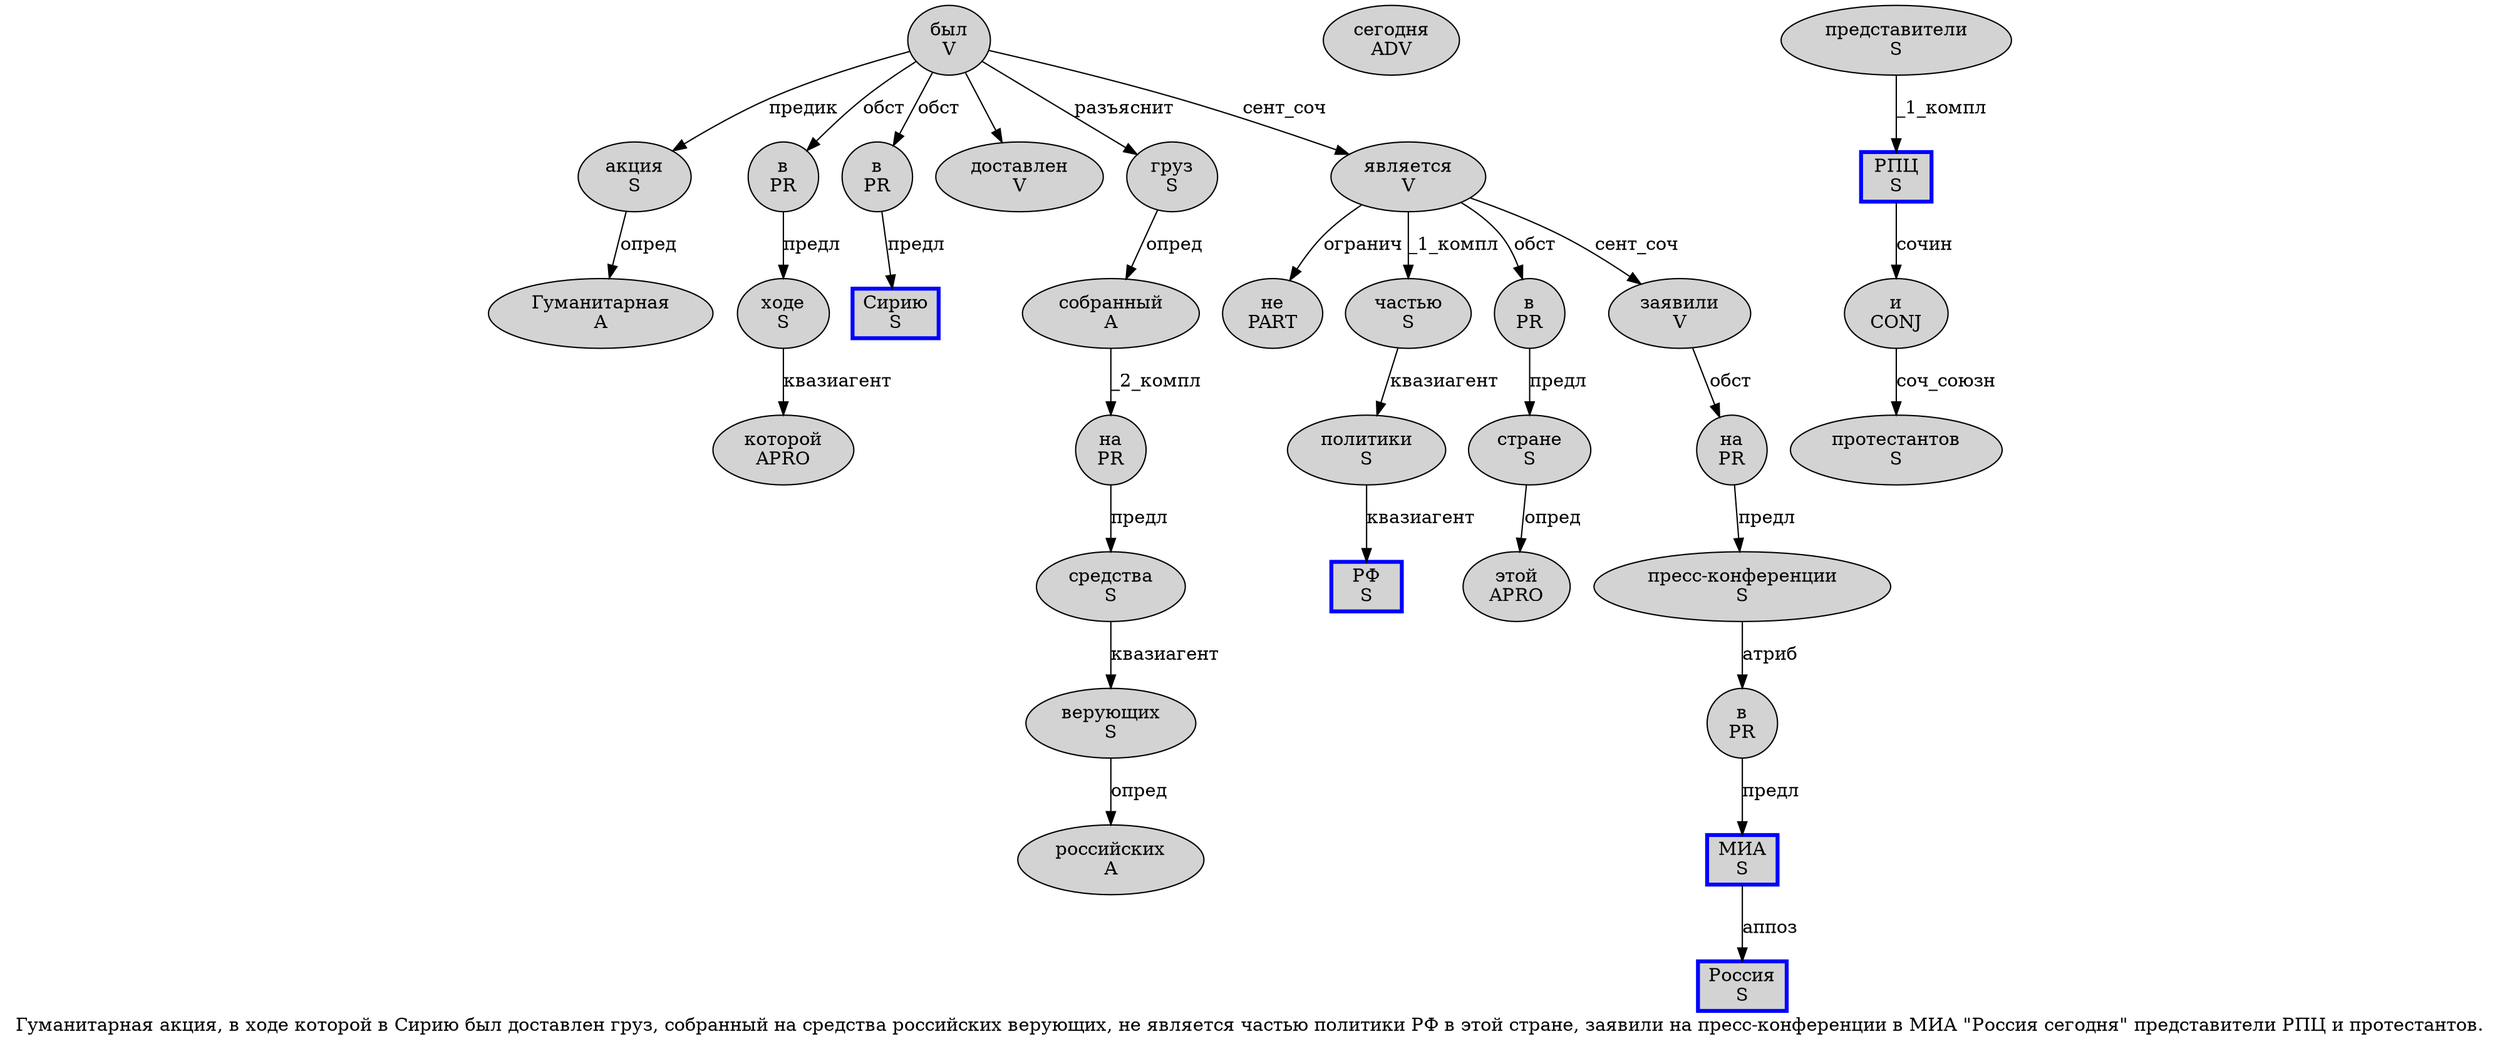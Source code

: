 digraph SENTENCE_493 {
	graph [label="Гуманитарная акция, в ходе которой в Сирию был доставлен груз, собранный на средства российских верующих, не является частью политики РФ в этой стране, заявили на пресс-конференции в МИА \"Россия сегодня\" представители РПЦ и протестантов."]
	node [style=filled]
		0 [label="Гуманитарная
A" color="" fillcolor=lightgray penwidth=1 shape=ellipse]
		1 [label="акция
S" color="" fillcolor=lightgray penwidth=1 shape=ellipse]
		3 [label="в
PR" color="" fillcolor=lightgray penwidth=1 shape=ellipse]
		4 [label="ходе
S" color="" fillcolor=lightgray penwidth=1 shape=ellipse]
		5 [label="которой
APRO" color="" fillcolor=lightgray penwidth=1 shape=ellipse]
		6 [label="в
PR" color="" fillcolor=lightgray penwidth=1 shape=ellipse]
		7 [label="Сирию
S" color=blue fillcolor=lightgray penwidth=3 shape=box]
		8 [label="был
V" color="" fillcolor=lightgray penwidth=1 shape=ellipse]
		9 [label="доставлен
V" color="" fillcolor=lightgray penwidth=1 shape=ellipse]
		10 [label="груз
S" color="" fillcolor=lightgray penwidth=1 shape=ellipse]
		12 [label="собранный
A" color="" fillcolor=lightgray penwidth=1 shape=ellipse]
		13 [label="на
PR" color="" fillcolor=lightgray penwidth=1 shape=ellipse]
		14 [label="средства
S" color="" fillcolor=lightgray penwidth=1 shape=ellipse]
		15 [label="российских
A" color="" fillcolor=lightgray penwidth=1 shape=ellipse]
		16 [label="верующих
S" color="" fillcolor=lightgray penwidth=1 shape=ellipse]
		18 [label="не
PART" color="" fillcolor=lightgray penwidth=1 shape=ellipse]
		19 [label="является
V" color="" fillcolor=lightgray penwidth=1 shape=ellipse]
		20 [label="частью
S" color="" fillcolor=lightgray penwidth=1 shape=ellipse]
		21 [label="политики
S" color="" fillcolor=lightgray penwidth=1 shape=ellipse]
		22 [label="РФ
S" color=blue fillcolor=lightgray penwidth=3 shape=box]
		23 [label="в
PR" color="" fillcolor=lightgray penwidth=1 shape=ellipse]
		24 [label="этой
APRO" color="" fillcolor=lightgray penwidth=1 shape=ellipse]
		25 [label="стране
S" color="" fillcolor=lightgray penwidth=1 shape=ellipse]
		27 [label="заявили
V" color="" fillcolor=lightgray penwidth=1 shape=ellipse]
		28 [label="на
PR" color="" fillcolor=lightgray penwidth=1 shape=ellipse]
		29 [label="пресс-конференции
S" color="" fillcolor=lightgray penwidth=1 shape=ellipse]
		30 [label="в
PR" color="" fillcolor=lightgray penwidth=1 shape=ellipse]
		31 [label="МИА
S" color=blue fillcolor=lightgray penwidth=3 shape=box]
		33 [label="Россия
S" color=blue fillcolor=lightgray penwidth=3 shape=box]
		34 [label="сегодня
ADV" color="" fillcolor=lightgray penwidth=1 shape=ellipse]
		36 [label="представители
S" color="" fillcolor=lightgray penwidth=1 shape=ellipse]
		37 [label="РПЦ
S" color=blue fillcolor=lightgray penwidth=3 shape=box]
		38 [label="и
CONJ" color="" fillcolor=lightgray penwidth=1 shape=ellipse]
		39 [label="протестантов
S" color="" fillcolor=lightgray penwidth=1 shape=ellipse]
			16 -> 15 [label="опред"]
			36 -> 37 [label="_1_компл"]
			20 -> 21 [label="квазиагент"]
			12 -> 13 [label="_2_компл"]
			38 -> 39 [label="соч_союзн"]
			27 -> 28 [label="обст"]
			21 -> 22 [label="квазиагент"]
			25 -> 24 [label="опред"]
			10 -> 12 [label="опред"]
			30 -> 31 [label="предл"]
			28 -> 29 [label="предл"]
			14 -> 16 [label="квазиагент"]
			23 -> 25 [label="предл"]
			4 -> 5 [label="квазиагент"]
			1 -> 0 [label="опред"]
			6 -> 7 [label="предл"]
			13 -> 14 [label="предл"]
			37 -> 38 [label="сочин"]
			19 -> 18 [label="огранич"]
			19 -> 20 [label="_1_компл"]
			19 -> 23 [label="обст"]
			19 -> 27 [label="сент_соч"]
			29 -> 30 [label="атриб"]
			31 -> 33 [label="аппоз"]
			3 -> 4 [label="предл"]
			8 -> 1 [label="предик"]
			8 -> 3 [label="обст"]
			8 -> 6 [label="обст"]
			8 -> 9
			8 -> 10 [label="разъяснит"]
			8 -> 19 [label="сент_соч"]
}